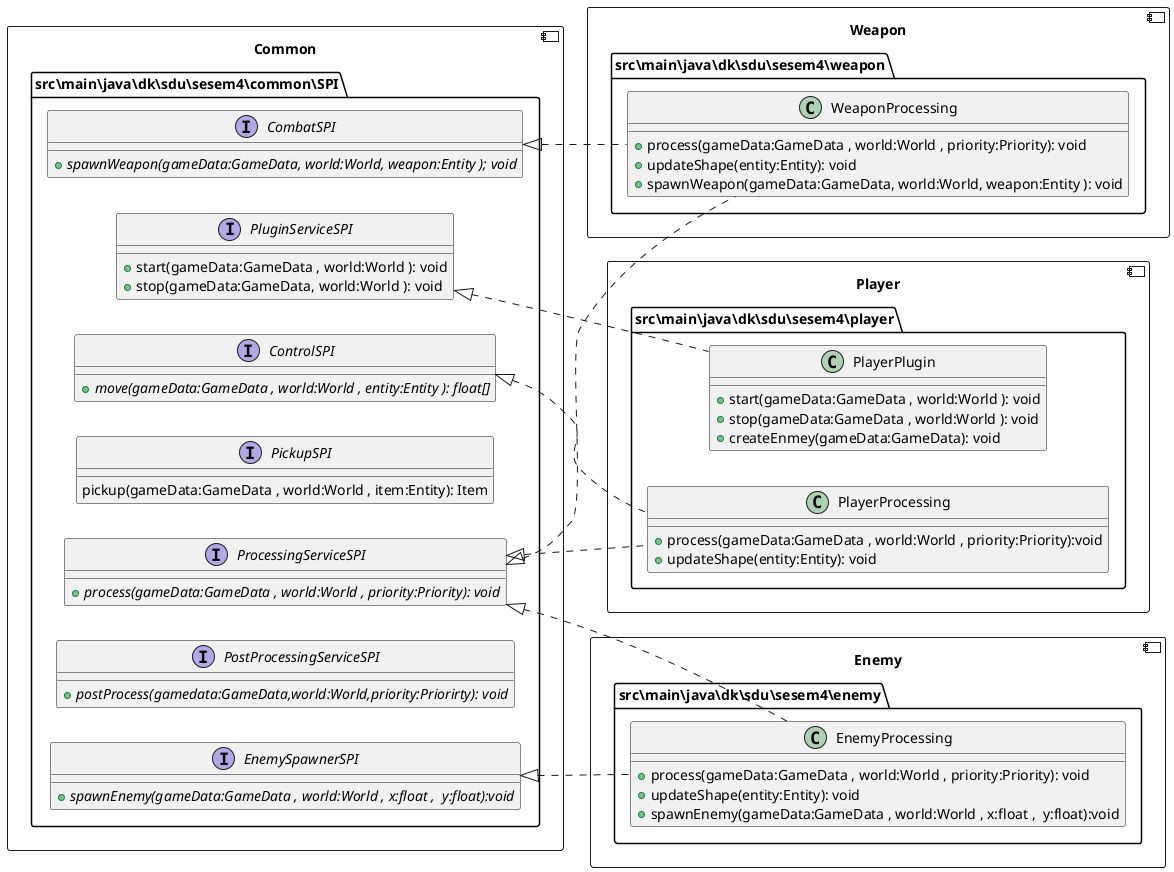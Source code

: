 @startuml Class diagram
allow_mixing

left to right direction

/' allowmixing '/
'https://plantuml.com/class-diagram
/' skinparam component{
    BackgroundColor Green
} '/

component Common{
    package src\main\java\dk\sdu\sesem4\common\SPI{
    interface CombatSPI{
        + {abstract} spawnWeapon(gameData:GameData, world:World, weapon:Entity ); void

    }
    interface ControlSPI{
        + {abstract} move(gameData:GameData , world:World , entity:Entity ): float[]

    }
    interface EnemySpawnerSPI{
        + {abstract} spawnEnemy(gameData:GameData , world:World , x:float ,  y:float):void

    }

    interface PickupSPI{
         pickup(gameData:GameData , world:World , item:Entity): Item

    }
    interface PluginServiceSPI{
        +  start(gameData:GameData , world:World ): void
        +  stop(gameData:GameData, world:World ): void
    }
    interface PostProcessingServiceSPI{
        + {abstract} postProcess(gamedata:GameData,world:World,priority:Priorirty): void

    }
    interface ProcessingServiceSPI{
        + {abstract} process(gameData:GameData , world:World , priority:Priority): void

    }



}
}






component Player {
    package src\main\java\dk\sdu\sesem4\player{

        class PlayerProcessing {
            + process(gameData:GameData , world:World , priority:Priority):void
            + updateShape(entity:Entity): void

     }
     ProcessingServiceSPI <|.. PlayerProcessing


        class PlayerPlugin{
            
                + start(gameData:GameData , world:World ): void
                + stop(gameData:GameData , world:World ): void
                + createEnmey(gameData:GameData): void
        }
        PluginServiceSPI <|.. PlayerPlugin
        ControlSPI <|.. PlayerProcessing
    }
}








    



component Enemy{
    package src\main\java\dk\sdu\sesem4\enemy{
        class EnemyProcessing{
            + process(gameData:GameData , world:World , priority:Priority): void
            + updateShape(entity:Entity): void
            + spawnEnemy(gameData:GameData , world:World , x:float ,  y:float):void
        }
        EnemySpawnerSPI <|.. EnemyProcessing
           ProcessingServiceSPI <|.. EnemyProcessing

    }
}
component Weapon{
    package src\main\java\dk\sdu\sesem4\weapon{
        class WeaponProcessing{
            + process(gameData:GameData , world:World , priority:Priority): void
            + updateShape(entity:Entity): void
            + spawnWeapon(gameData:GameData, world:World, weapon:Entity ): void
        }
        CombatSPI <|.. WeaponProcessing
        ProcessingServiceSPI <|.. WeaponProcessing
    }
}



@enduml


